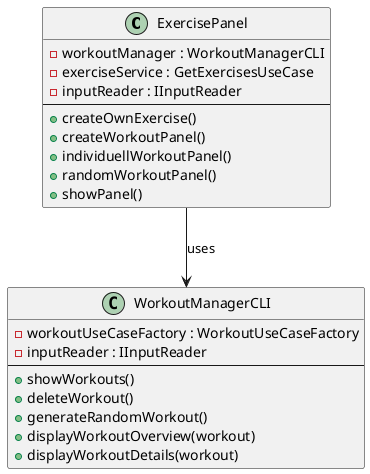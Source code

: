 @startuml
class ExercisePanel {
  - workoutManager : WorkoutManagerCLI
  - exerciseService : GetExercisesUseCase
  - inputReader : IInputReader
  --
  + createOwnExercise()
  + createWorkoutPanel()
  + individuellWorkoutPanel()
  + randomWorkoutPanel()
  + showPanel()
}

class WorkoutManagerCLI {
  - workoutUseCaseFactory : WorkoutUseCaseFactory
  - inputReader : IInputReader
  --
  + showWorkouts()
  + deleteWorkout()
  + generateRandomWorkout()
  + displayWorkoutOverview(workout)
  + displayWorkoutDetails(workout)
}

ExercisePanel --> WorkoutManagerCLI : uses
@enduml
